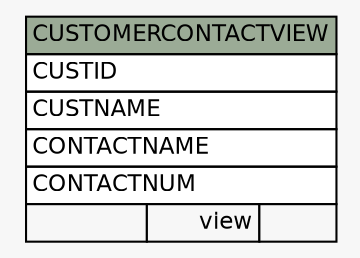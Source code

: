 // dot 2.26.3 on Linux 3.5.0-34-generic
// SchemaSpy rev 590
digraph "CUSTOMERCONTACTVIEW" {
  graph [
    rankdir="RL"
    bgcolor="#f7f7f7"
    nodesep="0.18"
    ranksep="0.46"
    fontname="Helvetica"
    fontsize="11"
  ];
  node [
    fontname="Helvetica"
    fontsize="11"
    shape="plaintext"
  ];
  edge [
    arrowsize="0.8"
  ];
  "CUSTOMERCONTACTVIEW" [
    label=<
    <TABLE BORDER="0" CELLBORDER="1" CELLSPACING="0" BGCOLOR="#ffffff">
      <TR><TD COLSPAN="3" BGCOLOR="#9bab96" ALIGN="CENTER">CUSTOMERCONTACTVIEW</TD></TR>
      <TR><TD PORT="CUSTID" COLSPAN="3" ALIGN="LEFT">CUSTID</TD></TR>
      <TR><TD PORT="CUSTNAME" COLSPAN="3" ALIGN="LEFT">CUSTNAME</TD></TR>
      <TR><TD PORT="CONTACTNAME" COLSPAN="3" ALIGN="LEFT">CONTACTNAME</TD></TR>
      <TR><TD PORT="CONTACTNUM" COLSPAN="3" ALIGN="LEFT">CONTACTNUM</TD></TR>
      <TR><TD ALIGN="LEFT" BGCOLOR="#f7f7f7">  </TD><TD ALIGN="RIGHT" BGCOLOR="#f7f7f7">view</TD><TD ALIGN="RIGHT" BGCOLOR="#f7f7f7">  </TD></TR>
    </TABLE>>
    URL="tables/CUSTOMERCONTACTVIEW.html"
    tooltip="CUSTOMERCONTACTVIEW"
  ];
}
